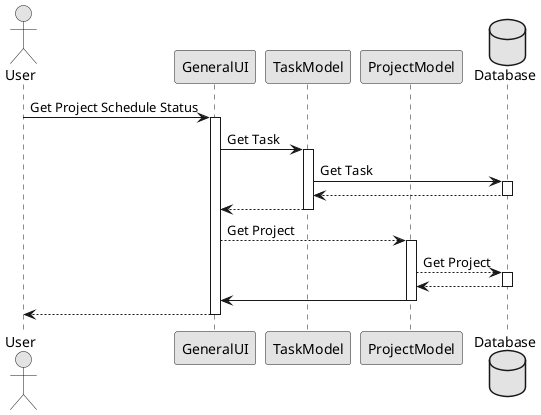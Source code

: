 @startuml sequence_diagram4
skinparam monochrome true
actor User as user
participant "GeneralUI" as a1
participant "TaskModel" as a2
participant "ProjectModel" as a3
database "Database" as db
skinparam backgroundcolor transparent

user -> a1: Get Project Schedule Status
activate a1

a1 -> a2: Get Task
activate a2

a2 -> db: Get Task
activate db

db --> a2
deactivate db

a2 --> a1
deactivate a2

a1 --> a3: Get Project
activate a3

a3 --> db: Get Project
activate db

db --> a3
deactivate db

a3 -> a1
deactivate a3

a1 --> user
deactivate a1

@enduml